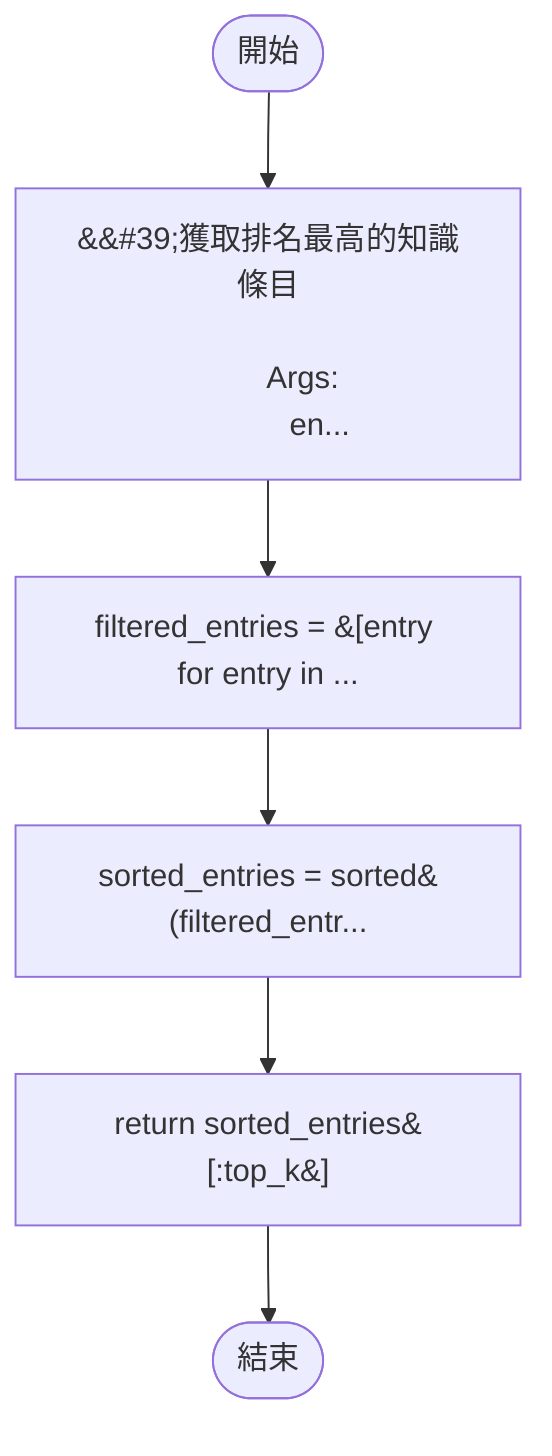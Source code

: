 flowchart TB
    n1([開始])
    n2([結束])
    n3[&amp;&#35;39;獲取排名最高的知識條目\n\n        Args:\n            en...]
    n4[filtered_entries = &#91;entry for entry in ...]
    n5[sorted_entries = sorted&#40;filtered_entr...]
    n6[return sorted_entries&#91;:top_k&#93;]
    n1 --> n3
    n3 --> n4
    n4 --> n5
    n5 --> n6
    n6 --> n2